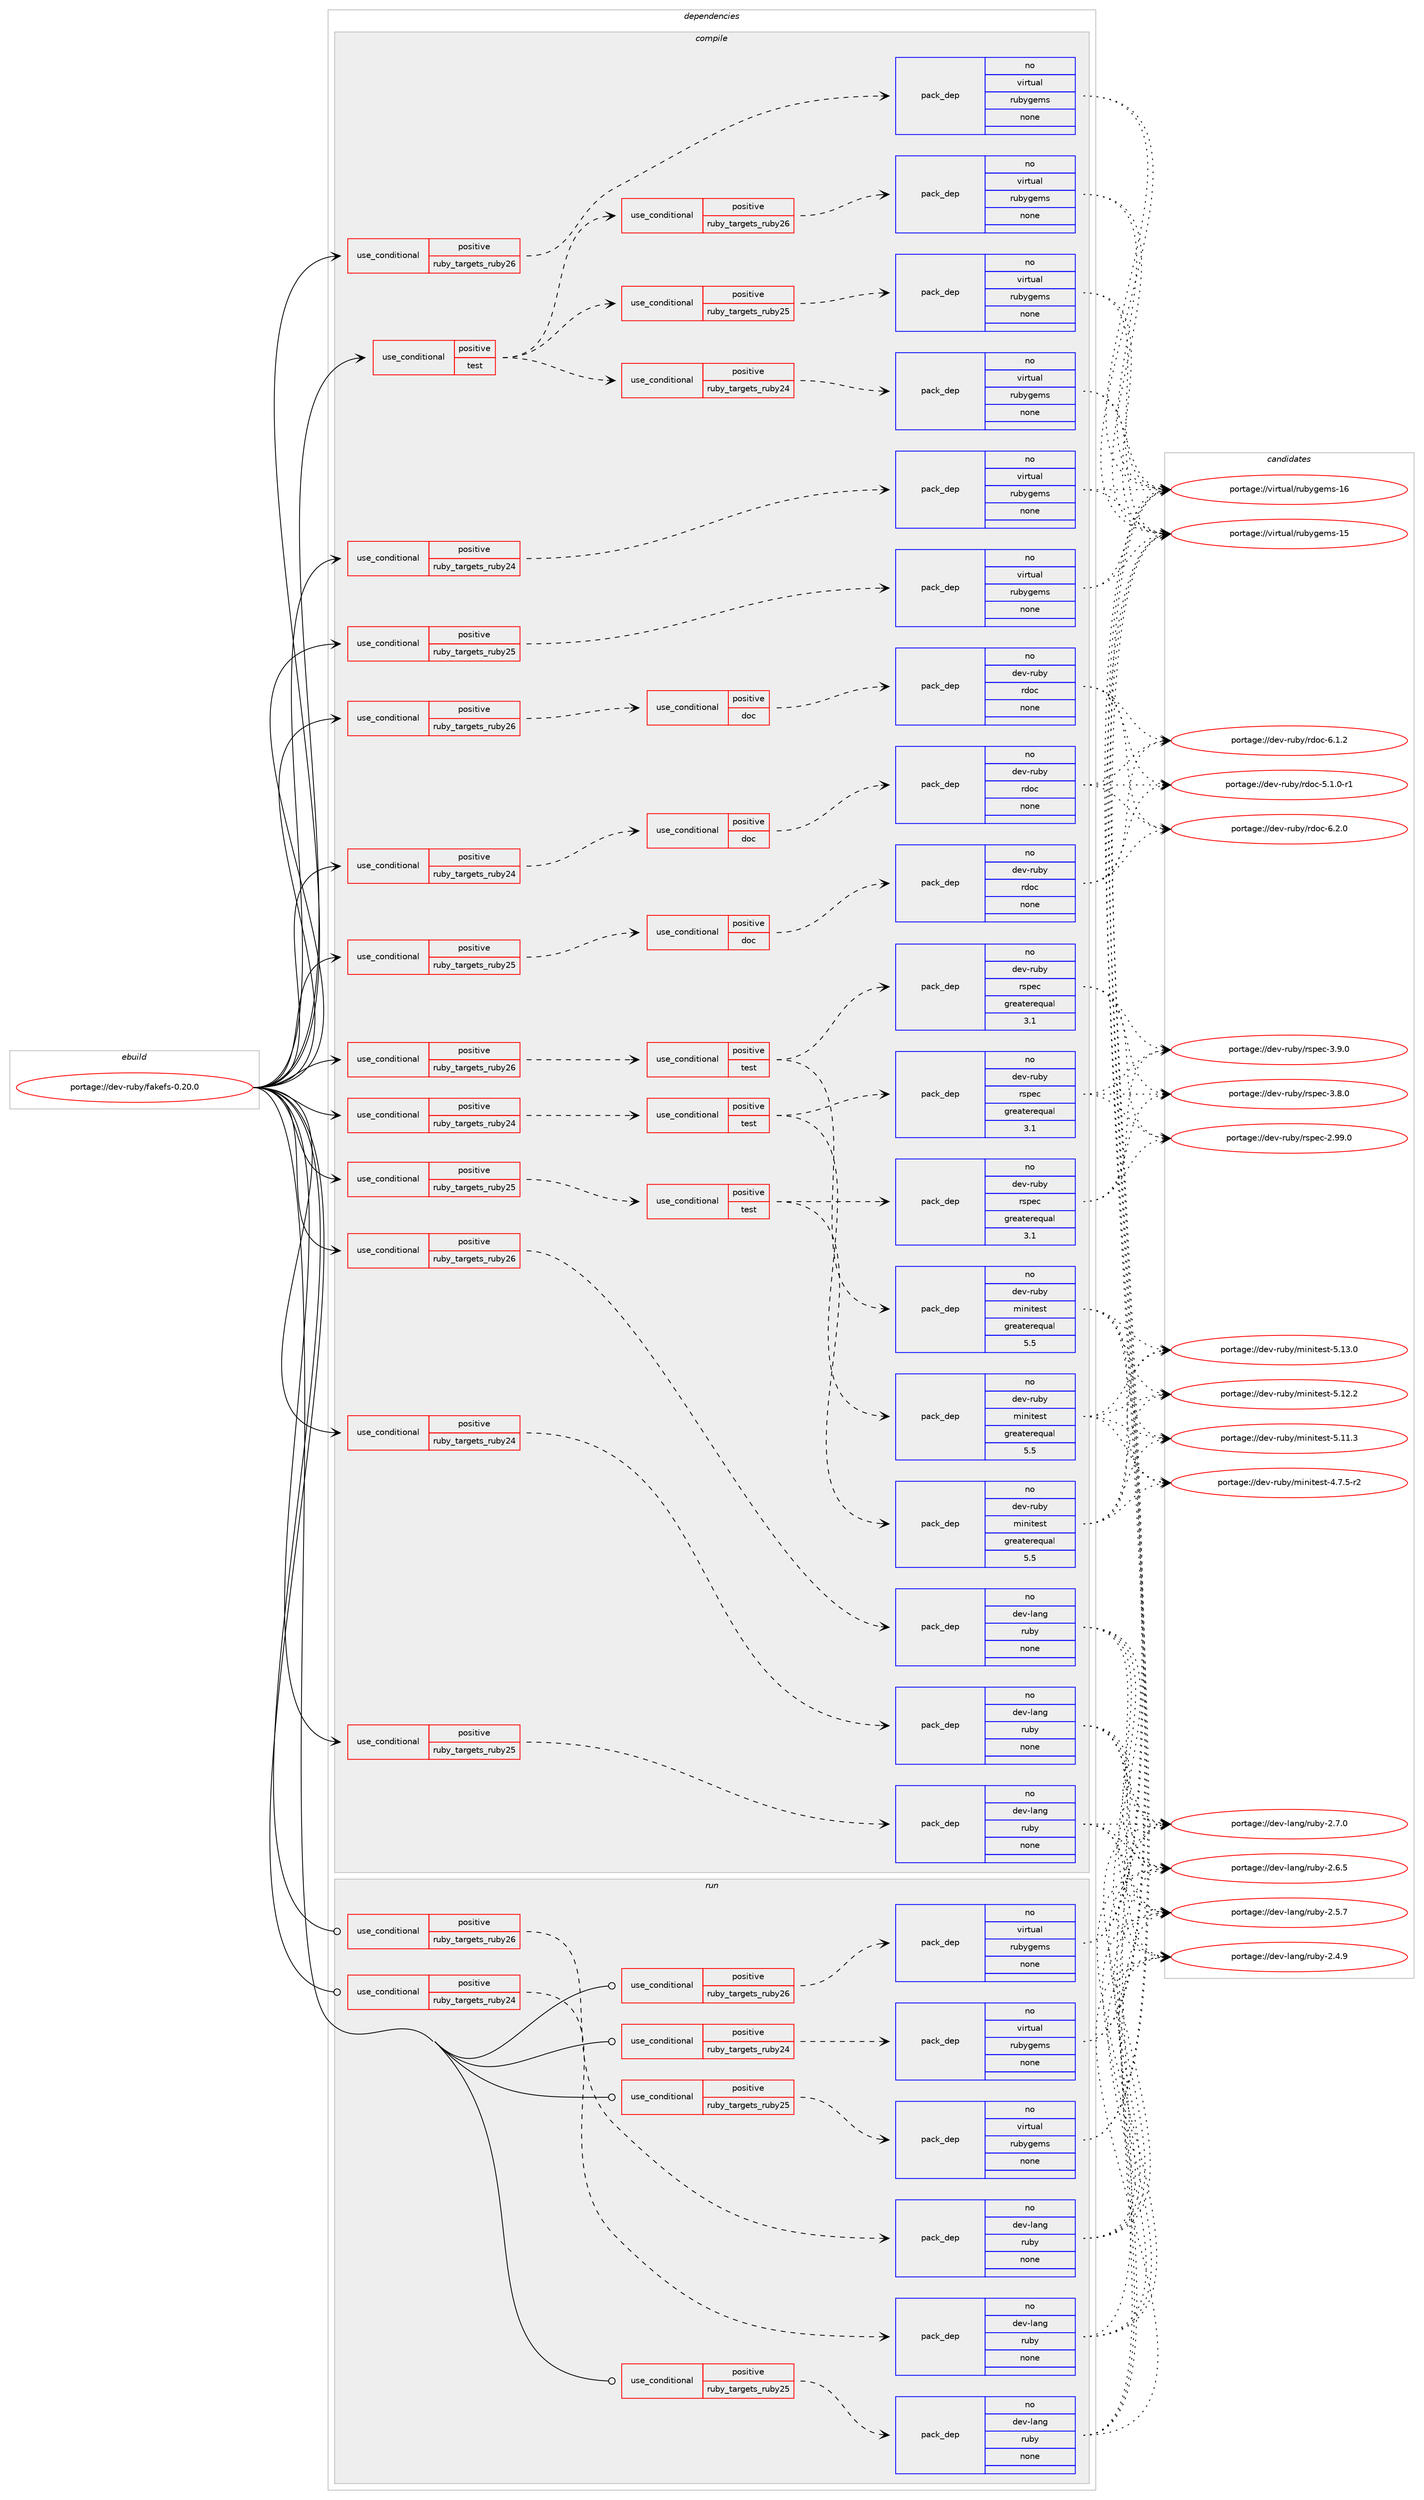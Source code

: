 digraph prolog {

# *************
# Graph options
# *************

newrank=true;
concentrate=true;
compound=true;
graph [rankdir=LR,fontname=Helvetica,fontsize=10,ranksep=1.5];#, ranksep=2.5, nodesep=0.2];
edge  [arrowhead=vee];
node  [fontname=Helvetica,fontsize=10];

# **********
# The ebuild
# **********

subgraph cluster_leftcol {
color=gray;
rank=same;
label=<<i>ebuild</i>>;
id [label="portage://dev-ruby/fakefs-0.20.0", color=red, width=4, href="../dev-ruby/fakefs-0.20.0.svg"];
}

# ****************
# The dependencies
# ****************

subgraph cluster_midcol {
color=gray;
label=<<i>dependencies</i>>;
subgraph cluster_compile {
fillcolor="#eeeeee";
style=filled;
label=<<i>compile</i>>;
subgraph cond87960 {
dependency357380 [label=<<TABLE BORDER="0" CELLBORDER="1" CELLSPACING="0" CELLPADDING="4"><TR><TD ROWSPAN="3" CELLPADDING="10">use_conditional</TD></TR><TR><TD>positive</TD></TR><TR><TD>ruby_targets_ruby24</TD></TR></TABLE>>, shape=none, color=red];
subgraph cond87961 {
dependency357381 [label=<<TABLE BORDER="0" CELLBORDER="1" CELLSPACING="0" CELLPADDING="4"><TR><TD ROWSPAN="3" CELLPADDING="10">use_conditional</TD></TR><TR><TD>positive</TD></TR><TR><TD>doc</TD></TR></TABLE>>, shape=none, color=red];
subgraph pack264607 {
dependency357382 [label=<<TABLE BORDER="0" CELLBORDER="1" CELLSPACING="0" CELLPADDING="4" WIDTH="220"><TR><TD ROWSPAN="6" CELLPADDING="30">pack_dep</TD></TR><TR><TD WIDTH="110">no</TD></TR><TR><TD>dev-ruby</TD></TR><TR><TD>rdoc</TD></TR><TR><TD>none</TD></TR><TR><TD></TD></TR></TABLE>>, shape=none, color=blue];
}
dependency357381:e -> dependency357382:w [weight=20,style="dashed",arrowhead="vee"];
}
dependency357380:e -> dependency357381:w [weight=20,style="dashed",arrowhead="vee"];
}
id:e -> dependency357380:w [weight=20,style="solid",arrowhead="vee"];
subgraph cond87962 {
dependency357383 [label=<<TABLE BORDER="0" CELLBORDER="1" CELLSPACING="0" CELLPADDING="4"><TR><TD ROWSPAN="3" CELLPADDING="10">use_conditional</TD></TR><TR><TD>positive</TD></TR><TR><TD>ruby_targets_ruby24</TD></TR></TABLE>>, shape=none, color=red];
subgraph cond87963 {
dependency357384 [label=<<TABLE BORDER="0" CELLBORDER="1" CELLSPACING="0" CELLPADDING="4"><TR><TD ROWSPAN="3" CELLPADDING="10">use_conditional</TD></TR><TR><TD>positive</TD></TR><TR><TD>test</TD></TR></TABLE>>, shape=none, color=red];
subgraph pack264608 {
dependency357385 [label=<<TABLE BORDER="0" CELLBORDER="1" CELLSPACING="0" CELLPADDING="4" WIDTH="220"><TR><TD ROWSPAN="6" CELLPADDING="30">pack_dep</TD></TR><TR><TD WIDTH="110">no</TD></TR><TR><TD>dev-ruby</TD></TR><TR><TD>rspec</TD></TR><TR><TD>greaterequal</TD></TR><TR><TD>3.1</TD></TR></TABLE>>, shape=none, color=blue];
}
dependency357384:e -> dependency357385:w [weight=20,style="dashed",arrowhead="vee"];
subgraph pack264609 {
dependency357386 [label=<<TABLE BORDER="0" CELLBORDER="1" CELLSPACING="0" CELLPADDING="4" WIDTH="220"><TR><TD ROWSPAN="6" CELLPADDING="30">pack_dep</TD></TR><TR><TD WIDTH="110">no</TD></TR><TR><TD>dev-ruby</TD></TR><TR><TD>minitest</TD></TR><TR><TD>greaterequal</TD></TR><TR><TD>5.5</TD></TR></TABLE>>, shape=none, color=blue];
}
dependency357384:e -> dependency357386:w [weight=20,style="dashed",arrowhead="vee"];
}
dependency357383:e -> dependency357384:w [weight=20,style="dashed",arrowhead="vee"];
}
id:e -> dependency357383:w [weight=20,style="solid",arrowhead="vee"];
subgraph cond87964 {
dependency357387 [label=<<TABLE BORDER="0" CELLBORDER="1" CELLSPACING="0" CELLPADDING="4"><TR><TD ROWSPAN="3" CELLPADDING="10">use_conditional</TD></TR><TR><TD>positive</TD></TR><TR><TD>ruby_targets_ruby24</TD></TR></TABLE>>, shape=none, color=red];
subgraph pack264610 {
dependency357388 [label=<<TABLE BORDER="0" CELLBORDER="1" CELLSPACING="0" CELLPADDING="4" WIDTH="220"><TR><TD ROWSPAN="6" CELLPADDING="30">pack_dep</TD></TR><TR><TD WIDTH="110">no</TD></TR><TR><TD>dev-lang</TD></TR><TR><TD>ruby</TD></TR><TR><TD>none</TD></TR><TR><TD></TD></TR></TABLE>>, shape=none, color=blue];
}
dependency357387:e -> dependency357388:w [weight=20,style="dashed",arrowhead="vee"];
}
id:e -> dependency357387:w [weight=20,style="solid",arrowhead="vee"];
subgraph cond87965 {
dependency357389 [label=<<TABLE BORDER="0" CELLBORDER="1" CELLSPACING="0" CELLPADDING="4"><TR><TD ROWSPAN="3" CELLPADDING="10">use_conditional</TD></TR><TR><TD>positive</TD></TR><TR><TD>ruby_targets_ruby24</TD></TR></TABLE>>, shape=none, color=red];
subgraph pack264611 {
dependency357390 [label=<<TABLE BORDER="0" CELLBORDER="1" CELLSPACING="0" CELLPADDING="4" WIDTH="220"><TR><TD ROWSPAN="6" CELLPADDING="30">pack_dep</TD></TR><TR><TD WIDTH="110">no</TD></TR><TR><TD>virtual</TD></TR><TR><TD>rubygems</TD></TR><TR><TD>none</TD></TR><TR><TD></TD></TR></TABLE>>, shape=none, color=blue];
}
dependency357389:e -> dependency357390:w [weight=20,style="dashed",arrowhead="vee"];
}
id:e -> dependency357389:w [weight=20,style="solid",arrowhead="vee"];
subgraph cond87966 {
dependency357391 [label=<<TABLE BORDER="0" CELLBORDER="1" CELLSPACING="0" CELLPADDING="4"><TR><TD ROWSPAN="3" CELLPADDING="10">use_conditional</TD></TR><TR><TD>positive</TD></TR><TR><TD>ruby_targets_ruby25</TD></TR></TABLE>>, shape=none, color=red];
subgraph cond87967 {
dependency357392 [label=<<TABLE BORDER="0" CELLBORDER="1" CELLSPACING="0" CELLPADDING="4"><TR><TD ROWSPAN="3" CELLPADDING="10">use_conditional</TD></TR><TR><TD>positive</TD></TR><TR><TD>doc</TD></TR></TABLE>>, shape=none, color=red];
subgraph pack264612 {
dependency357393 [label=<<TABLE BORDER="0" CELLBORDER="1" CELLSPACING="0" CELLPADDING="4" WIDTH="220"><TR><TD ROWSPAN="6" CELLPADDING="30">pack_dep</TD></TR><TR><TD WIDTH="110">no</TD></TR><TR><TD>dev-ruby</TD></TR><TR><TD>rdoc</TD></TR><TR><TD>none</TD></TR><TR><TD></TD></TR></TABLE>>, shape=none, color=blue];
}
dependency357392:e -> dependency357393:w [weight=20,style="dashed",arrowhead="vee"];
}
dependency357391:e -> dependency357392:w [weight=20,style="dashed",arrowhead="vee"];
}
id:e -> dependency357391:w [weight=20,style="solid",arrowhead="vee"];
subgraph cond87968 {
dependency357394 [label=<<TABLE BORDER="0" CELLBORDER="1" CELLSPACING="0" CELLPADDING="4"><TR><TD ROWSPAN="3" CELLPADDING="10">use_conditional</TD></TR><TR><TD>positive</TD></TR><TR><TD>ruby_targets_ruby25</TD></TR></TABLE>>, shape=none, color=red];
subgraph cond87969 {
dependency357395 [label=<<TABLE BORDER="0" CELLBORDER="1" CELLSPACING="0" CELLPADDING="4"><TR><TD ROWSPAN="3" CELLPADDING="10">use_conditional</TD></TR><TR><TD>positive</TD></TR><TR><TD>test</TD></TR></TABLE>>, shape=none, color=red];
subgraph pack264613 {
dependency357396 [label=<<TABLE BORDER="0" CELLBORDER="1" CELLSPACING="0" CELLPADDING="4" WIDTH="220"><TR><TD ROWSPAN="6" CELLPADDING="30">pack_dep</TD></TR><TR><TD WIDTH="110">no</TD></TR><TR><TD>dev-ruby</TD></TR><TR><TD>rspec</TD></TR><TR><TD>greaterequal</TD></TR><TR><TD>3.1</TD></TR></TABLE>>, shape=none, color=blue];
}
dependency357395:e -> dependency357396:w [weight=20,style="dashed",arrowhead="vee"];
subgraph pack264614 {
dependency357397 [label=<<TABLE BORDER="0" CELLBORDER="1" CELLSPACING="0" CELLPADDING="4" WIDTH="220"><TR><TD ROWSPAN="6" CELLPADDING="30">pack_dep</TD></TR><TR><TD WIDTH="110">no</TD></TR><TR><TD>dev-ruby</TD></TR><TR><TD>minitest</TD></TR><TR><TD>greaterequal</TD></TR><TR><TD>5.5</TD></TR></TABLE>>, shape=none, color=blue];
}
dependency357395:e -> dependency357397:w [weight=20,style="dashed",arrowhead="vee"];
}
dependency357394:e -> dependency357395:w [weight=20,style="dashed",arrowhead="vee"];
}
id:e -> dependency357394:w [weight=20,style="solid",arrowhead="vee"];
subgraph cond87970 {
dependency357398 [label=<<TABLE BORDER="0" CELLBORDER="1" CELLSPACING="0" CELLPADDING="4"><TR><TD ROWSPAN="3" CELLPADDING="10">use_conditional</TD></TR><TR><TD>positive</TD></TR><TR><TD>ruby_targets_ruby25</TD></TR></TABLE>>, shape=none, color=red];
subgraph pack264615 {
dependency357399 [label=<<TABLE BORDER="0" CELLBORDER="1" CELLSPACING="0" CELLPADDING="4" WIDTH="220"><TR><TD ROWSPAN="6" CELLPADDING="30">pack_dep</TD></TR><TR><TD WIDTH="110">no</TD></TR><TR><TD>dev-lang</TD></TR><TR><TD>ruby</TD></TR><TR><TD>none</TD></TR><TR><TD></TD></TR></TABLE>>, shape=none, color=blue];
}
dependency357398:e -> dependency357399:w [weight=20,style="dashed",arrowhead="vee"];
}
id:e -> dependency357398:w [weight=20,style="solid",arrowhead="vee"];
subgraph cond87971 {
dependency357400 [label=<<TABLE BORDER="0" CELLBORDER="1" CELLSPACING="0" CELLPADDING="4"><TR><TD ROWSPAN="3" CELLPADDING="10">use_conditional</TD></TR><TR><TD>positive</TD></TR><TR><TD>ruby_targets_ruby25</TD></TR></TABLE>>, shape=none, color=red];
subgraph pack264616 {
dependency357401 [label=<<TABLE BORDER="0" CELLBORDER="1" CELLSPACING="0" CELLPADDING="4" WIDTH="220"><TR><TD ROWSPAN="6" CELLPADDING="30">pack_dep</TD></TR><TR><TD WIDTH="110">no</TD></TR><TR><TD>virtual</TD></TR><TR><TD>rubygems</TD></TR><TR><TD>none</TD></TR><TR><TD></TD></TR></TABLE>>, shape=none, color=blue];
}
dependency357400:e -> dependency357401:w [weight=20,style="dashed",arrowhead="vee"];
}
id:e -> dependency357400:w [weight=20,style="solid",arrowhead="vee"];
subgraph cond87972 {
dependency357402 [label=<<TABLE BORDER="0" CELLBORDER="1" CELLSPACING="0" CELLPADDING="4"><TR><TD ROWSPAN="3" CELLPADDING="10">use_conditional</TD></TR><TR><TD>positive</TD></TR><TR><TD>ruby_targets_ruby26</TD></TR></TABLE>>, shape=none, color=red];
subgraph cond87973 {
dependency357403 [label=<<TABLE BORDER="0" CELLBORDER="1" CELLSPACING="0" CELLPADDING="4"><TR><TD ROWSPAN="3" CELLPADDING="10">use_conditional</TD></TR><TR><TD>positive</TD></TR><TR><TD>doc</TD></TR></TABLE>>, shape=none, color=red];
subgraph pack264617 {
dependency357404 [label=<<TABLE BORDER="0" CELLBORDER="1" CELLSPACING="0" CELLPADDING="4" WIDTH="220"><TR><TD ROWSPAN="6" CELLPADDING="30">pack_dep</TD></TR><TR><TD WIDTH="110">no</TD></TR><TR><TD>dev-ruby</TD></TR><TR><TD>rdoc</TD></TR><TR><TD>none</TD></TR><TR><TD></TD></TR></TABLE>>, shape=none, color=blue];
}
dependency357403:e -> dependency357404:w [weight=20,style="dashed",arrowhead="vee"];
}
dependency357402:e -> dependency357403:w [weight=20,style="dashed",arrowhead="vee"];
}
id:e -> dependency357402:w [weight=20,style="solid",arrowhead="vee"];
subgraph cond87974 {
dependency357405 [label=<<TABLE BORDER="0" CELLBORDER="1" CELLSPACING="0" CELLPADDING="4"><TR><TD ROWSPAN="3" CELLPADDING="10">use_conditional</TD></TR><TR><TD>positive</TD></TR><TR><TD>ruby_targets_ruby26</TD></TR></TABLE>>, shape=none, color=red];
subgraph cond87975 {
dependency357406 [label=<<TABLE BORDER="0" CELLBORDER="1" CELLSPACING="0" CELLPADDING="4"><TR><TD ROWSPAN="3" CELLPADDING="10">use_conditional</TD></TR><TR><TD>positive</TD></TR><TR><TD>test</TD></TR></TABLE>>, shape=none, color=red];
subgraph pack264618 {
dependency357407 [label=<<TABLE BORDER="0" CELLBORDER="1" CELLSPACING="0" CELLPADDING="4" WIDTH="220"><TR><TD ROWSPAN="6" CELLPADDING="30">pack_dep</TD></TR><TR><TD WIDTH="110">no</TD></TR><TR><TD>dev-ruby</TD></TR><TR><TD>rspec</TD></TR><TR><TD>greaterequal</TD></TR><TR><TD>3.1</TD></TR></TABLE>>, shape=none, color=blue];
}
dependency357406:e -> dependency357407:w [weight=20,style="dashed",arrowhead="vee"];
subgraph pack264619 {
dependency357408 [label=<<TABLE BORDER="0" CELLBORDER="1" CELLSPACING="0" CELLPADDING="4" WIDTH="220"><TR><TD ROWSPAN="6" CELLPADDING="30">pack_dep</TD></TR><TR><TD WIDTH="110">no</TD></TR><TR><TD>dev-ruby</TD></TR><TR><TD>minitest</TD></TR><TR><TD>greaterequal</TD></TR><TR><TD>5.5</TD></TR></TABLE>>, shape=none, color=blue];
}
dependency357406:e -> dependency357408:w [weight=20,style="dashed",arrowhead="vee"];
}
dependency357405:e -> dependency357406:w [weight=20,style="dashed",arrowhead="vee"];
}
id:e -> dependency357405:w [weight=20,style="solid",arrowhead="vee"];
subgraph cond87976 {
dependency357409 [label=<<TABLE BORDER="0" CELLBORDER="1" CELLSPACING="0" CELLPADDING="4"><TR><TD ROWSPAN="3" CELLPADDING="10">use_conditional</TD></TR><TR><TD>positive</TD></TR><TR><TD>ruby_targets_ruby26</TD></TR></TABLE>>, shape=none, color=red];
subgraph pack264620 {
dependency357410 [label=<<TABLE BORDER="0" CELLBORDER="1" CELLSPACING="0" CELLPADDING="4" WIDTH="220"><TR><TD ROWSPAN="6" CELLPADDING="30">pack_dep</TD></TR><TR><TD WIDTH="110">no</TD></TR><TR><TD>dev-lang</TD></TR><TR><TD>ruby</TD></TR><TR><TD>none</TD></TR><TR><TD></TD></TR></TABLE>>, shape=none, color=blue];
}
dependency357409:e -> dependency357410:w [weight=20,style="dashed",arrowhead="vee"];
}
id:e -> dependency357409:w [weight=20,style="solid",arrowhead="vee"];
subgraph cond87977 {
dependency357411 [label=<<TABLE BORDER="0" CELLBORDER="1" CELLSPACING="0" CELLPADDING="4"><TR><TD ROWSPAN="3" CELLPADDING="10">use_conditional</TD></TR><TR><TD>positive</TD></TR><TR><TD>ruby_targets_ruby26</TD></TR></TABLE>>, shape=none, color=red];
subgraph pack264621 {
dependency357412 [label=<<TABLE BORDER="0" CELLBORDER="1" CELLSPACING="0" CELLPADDING="4" WIDTH="220"><TR><TD ROWSPAN="6" CELLPADDING="30">pack_dep</TD></TR><TR><TD WIDTH="110">no</TD></TR><TR><TD>virtual</TD></TR><TR><TD>rubygems</TD></TR><TR><TD>none</TD></TR><TR><TD></TD></TR></TABLE>>, shape=none, color=blue];
}
dependency357411:e -> dependency357412:w [weight=20,style="dashed",arrowhead="vee"];
}
id:e -> dependency357411:w [weight=20,style="solid",arrowhead="vee"];
subgraph cond87978 {
dependency357413 [label=<<TABLE BORDER="0" CELLBORDER="1" CELLSPACING="0" CELLPADDING="4"><TR><TD ROWSPAN="3" CELLPADDING="10">use_conditional</TD></TR><TR><TD>positive</TD></TR><TR><TD>test</TD></TR></TABLE>>, shape=none, color=red];
subgraph cond87979 {
dependency357414 [label=<<TABLE BORDER="0" CELLBORDER="1" CELLSPACING="0" CELLPADDING="4"><TR><TD ROWSPAN="3" CELLPADDING="10">use_conditional</TD></TR><TR><TD>positive</TD></TR><TR><TD>ruby_targets_ruby24</TD></TR></TABLE>>, shape=none, color=red];
subgraph pack264622 {
dependency357415 [label=<<TABLE BORDER="0" CELLBORDER="1" CELLSPACING="0" CELLPADDING="4" WIDTH="220"><TR><TD ROWSPAN="6" CELLPADDING="30">pack_dep</TD></TR><TR><TD WIDTH="110">no</TD></TR><TR><TD>virtual</TD></TR><TR><TD>rubygems</TD></TR><TR><TD>none</TD></TR><TR><TD></TD></TR></TABLE>>, shape=none, color=blue];
}
dependency357414:e -> dependency357415:w [weight=20,style="dashed",arrowhead="vee"];
}
dependency357413:e -> dependency357414:w [weight=20,style="dashed",arrowhead="vee"];
subgraph cond87980 {
dependency357416 [label=<<TABLE BORDER="0" CELLBORDER="1" CELLSPACING="0" CELLPADDING="4"><TR><TD ROWSPAN="3" CELLPADDING="10">use_conditional</TD></TR><TR><TD>positive</TD></TR><TR><TD>ruby_targets_ruby25</TD></TR></TABLE>>, shape=none, color=red];
subgraph pack264623 {
dependency357417 [label=<<TABLE BORDER="0" CELLBORDER="1" CELLSPACING="0" CELLPADDING="4" WIDTH="220"><TR><TD ROWSPAN="6" CELLPADDING="30">pack_dep</TD></TR><TR><TD WIDTH="110">no</TD></TR><TR><TD>virtual</TD></TR><TR><TD>rubygems</TD></TR><TR><TD>none</TD></TR><TR><TD></TD></TR></TABLE>>, shape=none, color=blue];
}
dependency357416:e -> dependency357417:w [weight=20,style="dashed",arrowhead="vee"];
}
dependency357413:e -> dependency357416:w [weight=20,style="dashed",arrowhead="vee"];
subgraph cond87981 {
dependency357418 [label=<<TABLE BORDER="0" CELLBORDER="1" CELLSPACING="0" CELLPADDING="4"><TR><TD ROWSPAN="3" CELLPADDING="10">use_conditional</TD></TR><TR><TD>positive</TD></TR><TR><TD>ruby_targets_ruby26</TD></TR></TABLE>>, shape=none, color=red];
subgraph pack264624 {
dependency357419 [label=<<TABLE BORDER="0" CELLBORDER="1" CELLSPACING="0" CELLPADDING="4" WIDTH="220"><TR><TD ROWSPAN="6" CELLPADDING="30">pack_dep</TD></TR><TR><TD WIDTH="110">no</TD></TR><TR><TD>virtual</TD></TR><TR><TD>rubygems</TD></TR><TR><TD>none</TD></TR><TR><TD></TD></TR></TABLE>>, shape=none, color=blue];
}
dependency357418:e -> dependency357419:w [weight=20,style="dashed",arrowhead="vee"];
}
dependency357413:e -> dependency357418:w [weight=20,style="dashed",arrowhead="vee"];
}
id:e -> dependency357413:w [weight=20,style="solid",arrowhead="vee"];
}
subgraph cluster_compileandrun {
fillcolor="#eeeeee";
style=filled;
label=<<i>compile and run</i>>;
}
subgraph cluster_run {
fillcolor="#eeeeee";
style=filled;
label=<<i>run</i>>;
subgraph cond87982 {
dependency357420 [label=<<TABLE BORDER="0" CELLBORDER="1" CELLSPACING="0" CELLPADDING="4"><TR><TD ROWSPAN="3" CELLPADDING="10">use_conditional</TD></TR><TR><TD>positive</TD></TR><TR><TD>ruby_targets_ruby24</TD></TR></TABLE>>, shape=none, color=red];
subgraph pack264625 {
dependency357421 [label=<<TABLE BORDER="0" CELLBORDER="1" CELLSPACING="0" CELLPADDING="4" WIDTH="220"><TR><TD ROWSPAN="6" CELLPADDING="30">pack_dep</TD></TR><TR><TD WIDTH="110">no</TD></TR><TR><TD>dev-lang</TD></TR><TR><TD>ruby</TD></TR><TR><TD>none</TD></TR><TR><TD></TD></TR></TABLE>>, shape=none, color=blue];
}
dependency357420:e -> dependency357421:w [weight=20,style="dashed",arrowhead="vee"];
}
id:e -> dependency357420:w [weight=20,style="solid",arrowhead="odot"];
subgraph cond87983 {
dependency357422 [label=<<TABLE BORDER="0" CELLBORDER="1" CELLSPACING="0" CELLPADDING="4"><TR><TD ROWSPAN="3" CELLPADDING="10">use_conditional</TD></TR><TR><TD>positive</TD></TR><TR><TD>ruby_targets_ruby24</TD></TR></TABLE>>, shape=none, color=red];
subgraph pack264626 {
dependency357423 [label=<<TABLE BORDER="0" CELLBORDER="1" CELLSPACING="0" CELLPADDING="4" WIDTH="220"><TR><TD ROWSPAN="6" CELLPADDING="30">pack_dep</TD></TR><TR><TD WIDTH="110">no</TD></TR><TR><TD>virtual</TD></TR><TR><TD>rubygems</TD></TR><TR><TD>none</TD></TR><TR><TD></TD></TR></TABLE>>, shape=none, color=blue];
}
dependency357422:e -> dependency357423:w [weight=20,style="dashed",arrowhead="vee"];
}
id:e -> dependency357422:w [weight=20,style="solid",arrowhead="odot"];
subgraph cond87984 {
dependency357424 [label=<<TABLE BORDER="0" CELLBORDER="1" CELLSPACING="0" CELLPADDING="4"><TR><TD ROWSPAN="3" CELLPADDING="10">use_conditional</TD></TR><TR><TD>positive</TD></TR><TR><TD>ruby_targets_ruby25</TD></TR></TABLE>>, shape=none, color=red];
subgraph pack264627 {
dependency357425 [label=<<TABLE BORDER="0" CELLBORDER="1" CELLSPACING="0" CELLPADDING="4" WIDTH="220"><TR><TD ROWSPAN="6" CELLPADDING="30">pack_dep</TD></TR><TR><TD WIDTH="110">no</TD></TR><TR><TD>dev-lang</TD></TR><TR><TD>ruby</TD></TR><TR><TD>none</TD></TR><TR><TD></TD></TR></TABLE>>, shape=none, color=blue];
}
dependency357424:e -> dependency357425:w [weight=20,style="dashed",arrowhead="vee"];
}
id:e -> dependency357424:w [weight=20,style="solid",arrowhead="odot"];
subgraph cond87985 {
dependency357426 [label=<<TABLE BORDER="0" CELLBORDER="1" CELLSPACING="0" CELLPADDING="4"><TR><TD ROWSPAN="3" CELLPADDING="10">use_conditional</TD></TR><TR><TD>positive</TD></TR><TR><TD>ruby_targets_ruby25</TD></TR></TABLE>>, shape=none, color=red];
subgraph pack264628 {
dependency357427 [label=<<TABLE BORDER="0" CELLBORDER="1" CELLSPACING="0" CELLPADDING="4" WIDTH="220"><TR><TD ROWSPAN="6" CELLPADDING="30">pack_dep</TD></TR><TR><TD WIDTH="110">no</TD></TR><TR><TD>virtual</TD></TR><TR><TD>rubygems</TD></TR><TR><TD>none</TD></TR><TR><TD></TD></TR></TABLE>>, shape=none, color=blue];
}
dependency357426:e -> dependency357427:w [weight=20,style="dashed",arrowhead="vee"];
}
id:e -> dependency357426:w [weight=20,style="solid",arrowhead="odot"];
subgraph cond87986 {
dependency357428 [label=<<TABLE BORDER="0" CELLBORDER="1" CELLSPACING="0" CELLPADDING="4"><TR><TD ROWSPAN="3" CELLPADDING="10">use_conditional</TD></TR><TR><TD>positive</TD></TR><TR><TD>ruby_targets_ruby26</TD></TR></TABLE>>, shape=none, color=red];
subgraph pack264629 {
dependency357429 [label=<<TABLE BORDER="0" CELLBORDER="1" CELLSPACING="0" CELLPADDING="4" WIDTH="220"><TR><TD ROWSPAN="6" CELLPADDING="30">pack_dep</TD></TR><TR><TD WIDTH="110">no</TD></TR><TR><TD>dev-lang</TD></TR><TR><TD>ruby</TD></TR><TR><TD>none</TD></TR><TR><TD></TD></TR></TABLE>>, shape=none, color=blue];
}
dependency357428:e -> dependency357429:w [weight=20,style="dashed",arrowhead="vee"];
}
id:e -> dependency357428:w [weight=20,style="solid",arrowhead="odot"];
subgraph cond87987 {
dependency357430 [label=<<TABLE BORDER="0" CELLBORDER="1" CELLSPACING="0" CELLPADDING="4"><TR><TD ROWSPAN="3" CELLPADDING="10">use_conditional</TD></TR><TR><TD>positive</TD></TR><TR><TD>ruby_targets_ruby26</TD></TR></TABLE>>, shape=none, color=red];
subgraph pack264630 {
dependency357431 [label=<<TABLE BORDER="0" CELLBORDER="1" CELLSPACING="0" CELLPADDING="4" WIDTH="220"><TR><TD ROWSPAN="6" CELLPADDING="30">pack_dep</TD></TR><TR><TD WIDTH="110">no</TD></TR><TR><TD>virtual</TD></TR><TR><TD>rubygems</TD></TR><TR><TD>none</TD></TR><TR><TD></TD></TR></TABLE>>, shape=none, color=blue];
}
dependency357430:e -> dependency357431:w [weight=20,style="dashed",arrowhead="vee"];
}
id:e -> dependency357430:w [weight=20,style="solid",arrowhead="odot"];
}
}

# **************
# The candidates
# **************

subgraph cluster_choices {
rank=same;
color=gray;
label=<<i>candidates</i>>;

subgraph choice264607 {
color=black;
nodesep=1;
choice10010111845114117981214711410011199455446504648 [label="portage://dev-ruby/rdoc-6.2.0", color=red, width=4,href="../dev-ruby/rdoc-6.2.0.svg"];
choice10010111845114117981214711410011199455446494650 [label="portage://dev-ruby/rdoc-6.1.2", color=red, width=4,href="../dev-ruby/rdoc-6.1.2.svg"];
choice100101118451141179812147114100111994553464946484511449 [label="portage://dev-ruby/rdoc-5.1.0-r1", color=red, width=4,href="../dev-ruby/rdoc-5.1.0-r1.svg"];
dependency357382:e -> choice10010111845114117981214711410011199455446504648:w [style=dotted,weight="100"];
dependency357382:e -> choice10010111845114117981214711410011199455446494650:w [style=dotted,weight="100"];
dependency357382:e -> choice100101118451141179812147114100111994553464946484511449:w [style=dotted,weight="100"];
}
subgraph choice264608 {
color=black;
nodesep=1;
choice10010111845114117981214711411511210199455146574648 [label="portage://dev-ruby/rspec-3.9.0", color=red, width=4,href="../dev-ruby/rspec-3.9.0.svg"];
choice10010111845114117981214711411511210199455146564648 [label="portage://dev-ruby/rspec-3.8.0", color=red, width=4,href="../dev-ruby/rspec-3.8.0.svg"];
choice1001011184511411798121471141151121019945504657574648 [label="portage://dev-ruby/rspec-2.99.0", color=red, width=4,href="../dev-ruby/rspec-2.99.0.svg"];
dependency357385:e -> choice10010111845114117981214711411511210199455146574648:w [style=dotted,weight="100"];
dependency357385:e -> choice10010111845114117981214711411511210199455146564648:w [style=dotted,weight="100"];
dependency357385:e -> choice1001011184511411798121471141151121019945504657574648:w [style=dotted,weight="100"];
}
subgraph choice264609 {
color=black;
nodesep=1;
choice10010111845114117981214710910511010511610111511645534649514648 [label="portage://dev-ruby/minitest-5.13.0", color=red, width=4,href="../dev-ruby/minitest-5.13.0.svg"];
choice10010111845114117981214710910511010511610111511645534649504650 [label="portage://dev-ruby/minitest-5.12.2", color=red, width=4,href="../dev-ruby/minitest-5.12.2.svg"];
choice10010111845114117981214710910511010511610111511645534649494651 [label="portage://dev-ruby/minitest-5.11.3", color=red, width=4,href="../dev-ruby/minitest-5.11.3.svg"];
choice1001011184511411798121471091051101051161011151164552465546534511450 [label="portage://dev-ruby/minitest-4.7.5-r2", color=red, width=4,href="../dev-ruby/minitest-4.7.5-r2.svg"];
dependency357386:e -> choice10010111845114117981214710910511010511610111511645534649514648:w [style=dotted,weight="100"];
dependency357386:e -> choice10010111845114117981214710910511010511610111511645534649504650:w [style=dotted,weight="100"];
dependency357386:e -> choice10010111845114117981214710910511010511610111511645534649494651:w [style=dotted,weight="100"];
dependency357386:e -> choice1001011184511411798121471091051101051161011151164552465546534511450:w [style=dotted,weight="100"];
}
subgraph choice264610 {
color=black;
nodesep=1;
choice10010111845108971101034711411798121455046554648 [label="portage://dev-lang/ruby-2.7.0", color=red, width=4,href="../dev-lang/ruby-2.7.0.svg"];
choice10010111845108971101034711411798121455046544653 [label="portage://dev-lang/ruby-2.6.5", color=red, width=4,href="../dev-lang/ruby-2.6.5.svg"];
choice10010111845108971101034711411798121455046534655 [label="portage://dev-lang/ruby-2.5.7", color=red, width=4,href="../dev-lang/ruby-2.5.7.svg"];
choice10010111845108971101034711411798121455046524657 [label="portage://dev-lang/ruby-2.4.9", color=red, width=4,href="../dev-lang/ruby-2.4.9.svg"];
dependency357388:e -> choice10010111845108971101034711411798121455046554648:w [style=dotted,weight="100"];
dependency357388:e -> choice10010111845108971101034711411798121455046544653:w [style=dotted,weight="100"];
dependency357388:e -> choice10010111845108971101034711411798121455046534655:w [style=dotted,weight="100"];
dependency357388:e -> choice10010111845108971101034711411798121455046524657:w [style=dotted,weight="100"];
}
subgraph choice264611 {
color=black;
nodesep=1;
choice118105114116117971084711411798121103101109115454954 [label="portage://virtual/rubygems-16", color=red, width=4,href="../virtual/rubygems-16.svg"];
choice118105114116117971084711411798121103101109115454953 [label="portage://virtual/rubygems-15", color=red, width=4,href="../virtual/rubygems-15.svg"];
dependency357390:e -> choice118105114116117971084711411798121103101109115454954:w [style=dotted,weight="100"];
dependency357390:e -> choice118105114116117971084711411798121103101109115454953:w [style=dotted,weight="100"];
}
subgraph choice264612 {
color=black;
nodesep=1;
choice10010111845114117981214711410011199455446504648 [label="portage://dev-ruby/rdoc-6.2.0", color=red, width=4,href="../dev-ruby/rdoc-6.2.0.svg"];
choice10010111845114117981214711410011199455446494650 [label="portage://dev-ruby/rdoc-6.1.2", color=red, width=4,href="../dev-ruby/rdoc-6.1.2.svg"];
choice100101118451141179812147114100111994553464946484511449 [label="portage://dev-ruby/rdoc-5.1.0-r1", color=red, width=4,href="../dev-ruby/rdoc-5.1.0-r1.svg"];
dependency357393:e -> choice10010111845114117981214711410011199455446504648:w [style=dotted,weight="100"];
dependency357393:e -> choice10010111845114117981214711410011199455446494650:w [style=dotted,weight="100"];
dependency357393:e -> choice100101118451141179812147114100111994553464946484511449:w [style=dotted,weight="100"];
}
subgraph choice264613 {
color=black;
nodesep=1;
choice10010111845114117981214711411511210199455146574648 [label="portage://dev-ruby/rspec-3.9.0", color=red, width=4,href="../dev-ruby/rspec-3.9.0.svg"];
choice10010111845114117981214711411511210199455146564648 [label="portage://dev-ruby/rspec-3.8.0", color=red, width=4,href="../dev-ruby/rspec-3.8.0.svg"];
choice1001011184511411798121471141151121019945504657574648 [label="portage://dev-ruby/rspec-2.99.0", color=red, width=4,href="../dev-ruby/rspec-2.99.0.svg"];
dependency357396:e -> choice10010111845114117981214711411511210199455146574648:w [style=dotted,weight="100"];
dependency357396:e -> choice10010111845114117981214711411511210199455146564648:w [style=dotted,weight="100"];
dependency357396:e -> choice1001011184511411798121471141151121019945504657574648:w [style=dotted,weight="100"];
}
subgraph choice264614 {
color=black;
nodesep=1;
choice10010111845114117981214710910511010511610111511645534649514648 [label="portage://dev-ruby/minitest-5.13.0", color=red, width=4,href="../dev-ruby/minitest-5.13.0.svg"];
choice10010111845114117981214710910511010511610111511645534649504650 [label="portage://dev-ruby/minitest-5.12.2", color=red, width=4,href="../dev-ruby/minitest-5.12.2.svg"];
choice10010111845114117981214710910511010511610111511645534649494651 [label="portage://dev-ruby/minitest-5.11.3", color=red, width=4,href="../dev-ruby/minitest-5.11.3.svg"];
choice1001011184511411798121471091051101051161011151164552465546534511450 [label="portage://dev-ruby/minitest-4.7.5-r2", color=red, width=4,href="../dev-ruby/minitest-4.7.5-r2.svg"];
dependency357397:e -> choice10010111845114117981214710910511010511610111511645534649514648:w [style=dotted,weight="100"];
dependency357397:e -> choice10010111845114117981214710910511010511610111511645534649504650:w [style=dotted,weight="100"];
dependency357397:e -> choice10010111845114117981214710910511010511610111511645534649494651:w [style=dotted,weight="100"];
dependency357397:e -> choice1001011184511411798121471091051101051161011151164552465546534511450:w [style=dotted,weight="100"];
}
subgraph choice264615 {
color=black;
nodesep=1;
choice10010111845108971101034711411798121455046554648 [label="portage://dev-lang/ruby-2.7.0", color=red, width=4,href="../dev-lang/ruby-2.7.0.svg"];
choice10010111845108971101034711411798121455046544653 [label="portage://dev-lang/ruby-2.6.5", color=red, width=4,href="../dev-lang/ruby-2.6.5.svg"];
choice10010111845108971101034711411798121455046534655 [label="portage://dev-lang/ruby-2.5.7", color=red, width=4,href="../dev-lang/ruby-2.5.7.svg"];
choice10010111845108971101034711411798121455046524657 [label="portage://dev-lang/ruby-2.4.9", color=red, width=4,href="../dev-lang/ruby-2.4.9.svg"];
dependency357399:e -> choice10010111845108971101034711411798121455046554648:w [style=dotted,weight="100"];
dependency357399:e -> choice10010111845108971101034711411798121455046544653:w [style=dotted,weight="100"];
dependency357399:e -> choice10010111845108971101034711411798121455046534655:w [style=dotted,weight="100"];
dependency357399:e -> choice10010111845108971101034711411798121455046524657:w [style=dotted,weight="100"];
}
subgraph choice264616 {
color=black;
nodesep=1;
choice118105114116117971084711411798121103101109115454954 [label="portage://virtual/rubygems-16", color=red, width=4,href="../virtual/rubygems-16.svg"];
choice118105114116117971084711411798121103101109115454953 [label="portage://virtual/rubygems-15", color=red, width=4,href="../virtual/rubygems-15.svg"];
dependency357401:e -> choice118105114116117971084711411798121103101109115454954:w [style=dotted,weight="100"];
dependency357401:e -> choice118105114116117971084711411798121103101109115454953:w [style=dotted,weight="100"];
}
subgraph choice264617 {
color=black;
nodesep=1;
choice10010111845114117981214711410011199455446504648 [label="portage://dev-ruby/rdoc-6.2.0", color=red, width=4,href="../dev-ruby/rdoc-6.2.0.svg"];
choice10010111845114117981214711410011199455446494650 [label="portage://dev-ruby/rdoc-6.1.2", color=red, width=4,href="../dev-ruby/rdoc-6.1.2.svg"];
choice100101118451141179812147114100111994553464946484511449 [label="portage://dev-ruby/rdoc-5.1.0-r1", color=red, width=4,href="../dev-ruby/rdoc-5.1.0-r1.svg"];
dependency357404:e -> choice10010111845114117981214711410011199455446504648:w [style=dotted,weight="100"];
dependency357404:e -> choice10010111845114117981214711410011199455446494650:w [style=dotted,weight="100"];
dependency357404:e -> choice100101118451141179812147114100111994553464946484511449:w [style=dotted,weight="100"];
}
subgraph choice264618 {
color=black;
nodesep=1;
choice10010111845114117981214711411511210199455146574648 [label="portage://dev-ruby/rspec-3.9.0", color=red, width=4,href="../dev-ruby/rspec-3.9.0.svg"];
choice10010111845114117981214711411511210199455146564648 [label="portage://dev-ruby/rspec-3.8.0", color=red, width=4,href="../dev-ruby/rspec-3.8.0.svg"];
choice1001011184511411798121471141151121019945504657574648 [label="portage://dev-ruby/rspec-2.99.0", color=red, width=4,href="../dev-ruby/rspec-2.99.0.svg"];
dependency357407:e -> choice10010111845114117981214711411511210199455146574648:w [style=dotted,weight="100"];
dependency357407:e -> choice10010111845114117981214711411511210199455146564648:w [style=dotted,weight="100"];
dependency357407:e -> choice1001011184511411798121471141151121019945504657574648:w [style=dotted,weight="100"];
}
subgraph choice264619 {
color=black;
nodesep=1;
choice10010111845114117981214710910511010511610111511645534649514648 [label="portage://dev-ruby/minitest-5.13.0", color=red, width=4,href="../dev-ruby/minitest-5.13.0.svg"];
choice10010111845114117981214710910511010511610111511645534649504650 [label="portage://dev-ruby/minitest-5.12.2", color=red, width=4,href="../dev-ruby/minitest-5.12.2.svg"];
choice10010111845114117981214710910511010511610111511645534649494651 [label="portage://dev-ruby/minitest-5.11.3", color=red, width=4,href="../dev-ruby/minitest-5.11.3.svg"];
choice1001011184511411798121471091051101051161011151164552465546534511450 [label="portage://dev-ruby/minitest-4.7.5-r2", color=red, width=4,href="../dev-ruby/minitest-4.7.5-r2.svg"];
dependency357408:e -> choice10010111845114117981214710910511010511610111511645534649514648:w [style=dotted,weight="100"];
dependency357408:e -> choice10010111845114117981214710910511010511610111511645534649504650:w [style=dotted,weight="100"];
dependency357408:e -> choice10010111845114117981214710910511010511610111511645534649494651:w [style=dotted,weight="100"];
dependency357408:e -> choice1001011184511411798121471091051101051161011151164552465546534511450:w [style=dotted,weight="100"];
}
subgraph choice264620 {
color=black;
nodesep=1;
choice10010111845108971101034711411798121455046554648 [label="portage://dev-lang/ruby-2.7.0", color=red, width=4,href="../dev-lang/ruby-2.7.0.svg"];
choice10010111845108971101034711411798121455046544653 [label="portage://dev-lang/ruby-2.6.5", color=red, width=4,href="../dev-lang/ruby-2.6.5.svg"];
choice10010111845108971101034711411798121455046534655 [label="portage://dev-lang/ruby-2.5.7", color=red, width=4,href="../dev-lang/ruby-2.5.7.svg"];
choice10010111845108971101034711411798121455046524657 [label="portage://dev-lang/ruby-2.4.9", color=red, width=4,href="../dev-lang/ruby-2.4.9.svg"];
dependency357410:e -> choice10010111845108971101034711411798121455046554648:w [style=dotted,weight="100"];
dependency357410:e -> choice10010111845108971101034711411798121455046544653:w [style=dotted,weight="100"];
dependency357410:e -> choice10010111845108971101034711411798121455046534655:w [style=dotted,weight="100"];
dependency357410:e -> choice10010111845108971101034711411798121455046524657:w [style=dotted,weight="100"];
}
subgraph choice264621 {
color=black;
nodesep=1;
choice118105114116117971084711411798121103101109115454954 [label="portage://virtual/rubygems-16", color=red, width=4,href="../virtual/rubygems-16.svg"];
choice118105114116117971084711411798121103101109115454953 [label="portage://virtual/rubygems-15", color=red, width=4,href="../virtual/rubygems-15.svg"];
dependency357412:e -> choice118105114116117971084711411798121103101109115454954:w [style=dotted,weight="100"];
dependency357412:e -> choice118105114116117971084711411798121103101109115454953:w [style=dotted,weight="100"];
}
subgraph choice264622 {
color=black;
nodesep=1;
choice118105114116117971084711411798121103101109115454954 [label="portage://virtual/rubygems-16", color=red, width=4,href="../virtual/rubygems-16.svg"];
choice118105114116117971084711411798121103101109115454953 [label="portage://virtual/rubygems-15", color=red, width=4,href="../virtual/rubygems-15.svg"];
dependency357415:e -> choice118105114116117971084711411798121103101109115454954:w [style=dotted,weight="100"];
dependency357415:e -> choice118105114116117971084711411798121103101109115454953:w [style=dotted,weight="100"];
}
subgraph choice264623 {
color=black;
nodesep=1;
choice118105114116117971084711411798121103101109115454954 [label="portage://virtual/rubygems-16", color=red, width=4,href="../virtual/rubygems-16.svg"];
choice118105114116117971084711411798121103101109115454953 [label="portage://virtual/rubygems-15", color=red, width=4,href="../virtual/rubygems-15.svg"];
dependency357417:e -> choice118105114116117971084711411798121103101109115454954:w [style=dotted,weight="100"];
dependency357417:e -> choice118105114116117971084711411798121103101109115454953:w [style=dotted,weight="100"];
}
subgraph choice264624 {
color=black;
nodesep=1;
choice118105114116117971084711411798121103101109115454954 [label="portage://virtual/rubygems-16", color=red, width=4,href="../virtual/rubygems-16.svg"];
choice118105114116117971084711411798121103101109115454953 [label="portage://virtual/rubygems-15", color=red, width=4,href="../virtual/rubygems-15.svg"];
dependency357419:e -> choice118105114116117971084711411798121103101109115454954:w [style=dotted,weight="100"];
dependency357419:e -> choice118105114116117971084711411798121103101109115454953:w [style=dotted,weight="100"];
}
subgraph choice264625 {
color=black;
nodesep=1;
choice10010111845108971101034711411798121455046554648 [label="portage://dev-lang/ruby-2.7.0", color=red, width=4,href="../dev-lang/ruby-2.7.0.svg"];
choice10010111845108971101034711411798121455046544653 [label="portage://dev-lang/ruby-2.6.5", color=red, width=4,href="../dev-lang/ruby-2.6.5.svg"];
choice10010111845108971101034711411798121455046534655 [label="portage://dev-lang/ruby-2.5.7", color=red, width=4,href="../dev-lang/ruby-2.5.7.svg"];
choice10010111845108971101034711411798121455046524657 [label="portage://dev-lang/ruby-2.4.9", color=red, width=4,href="../dev-lang/ruby-2.4.9.svg"];
dependency357421:e -> choice10010111845108971101034711411798121455046554648:w [style=dotted,weight="100"];
dependency357421:e -> choice10010111845108971101034711411798121455046544653:w [style=dotted,weight="100"];
dependency357421:e -> choice10010111845108971101034711411798121455046534655:w [style=dotted,weight="100"];
dependency357421:e -> choice10010111845108971101034711411798121455046524657:w [style=dotted,weight="100"];
}
subgraph choice264626 {
color=black;
nodesep=1;
choice118105114116117971084711411798121103101109115454954 [label="portage://virtual/rubygems-16", color=red, width=4,href="../virtual/rubygems-16.svg"];
choice118105114116117971084711411798121103101109115454953 [label="portage://virtual/rubygems-15", color=red, width=4,href="../virtual/rubygems-15.svg"];
dependency357423:e -> choice118105114116117971084711411798121103101109115454954:w [style=dotted,weight="100"];
dependency357423:e -> choice118105114116117971084711411798121103101109115454953:w [style=dotted,weight="100"];
}
subgraph choice264627 {
color=black;
nodesep=1;
choice10010111845108971101034711411798121455046554648 [label="portage://dev-lang/ruby-2.7.0", color=red, width=4,href="../dev-lang/ruby-2.7.0.svg"];
choice10010111845108971101034711411798121455046544653 [label="portage://dev-lang/ruby-2.6.5", color=red, width=4,href="../dev-lang/ruby-2.6.5.svg"];
choice10010111845108971101034711411798121455046534655 [label="portage://dev-lang/ruby-2.5.7", color=red, width=4,href="../dev-lang/ruby-2.5.7.svg"];
choice10010111845108971101034711411798121455046524657 [label="portage://dev-lang/ruby-2.4.9", color=red, width=4,href="../dev-lang/ruby-2.4.9.svg"];
dependency357425:e -> choice10010111845108971101034711411798121455046554648:w [style=dotted,weight="100"];
dependency357425:e -> choice10010111845108971101034711411798121455046544653:w [style=dotted,weight="100"];
dependency357425:e -> choice10010111845108971101034711411798121455046534655:w [style=dotted,weight="100"];
dependency357425:e -> choice10010111845108971101034711411798121455046524657:w [style=dotted,weight="100"];
}
subgraph choice264628 {
color=black;
nodesep=1;
choice118105114116117971084711411798121103101109115454954 [label="portage://virtual/rubygems-16", color=red, width=4,href="../virtual/rubygems-16.svg"];
choice118105114116117971084711411798121103101109115454953 [label="portage://virtual/rubygems-15", color=red, width=4,href="../virtual/rubygems-15.svg"];
dependency357427:e -> choice118105114116117971084711411798121103101109115454954:w [style=dotted,weight="100"];
dependency357427:e -> choice118105114116117971084711411798121103101109115454953:w [style=dotted,weight="100"];
}
subgraph choice264629 {
color=black;
nodesep=1;
choice10010111845108971101034711411798121455046554648 [label="portage://dev-lang/ruby-2.7.0", color=red, width=4,href="../dev-lang/ruby-2.7.0.svg"];
choice10010111845108971101034711411798121455046544653 [label="portage://dev-lang/ruby-2.6.5", color=red, width=4,href="../dev-lang/ruby-2.6.5.svg"];
choice10010111845108971101034711411798121455046534655 [label="portage://dev-lang/ruby-2.5.7", color=red, width=4,href="../dev-lang/ruby-2.5.7.svg"];
choice10010111845108971101034711411798121455046524657 [label="portage://dev-lang/ruby-2.4.9", color=red, width=4,href="../dev-lang/ruby-2.4.9.svg"];
dependency357429:e -> choice10010111845108971101034711411798121455046554648:w [style=dotted,weight="100"];
dependency357429:e -> choice10010111845108971101034711411798121455046544653:w [style=dotted,weight="100"];
dependency357429:e -> choice10010111845108971101034711411798121455046534655:w [style=dotted,weight="100"];
dependency357429:e -> choice10010111845108971101034711411798121455046524657:w [style=dotted,weight="100"];
}
subgraph choice264630 {
color=black;
nodesep=1;
choice118105114116117971084711411798121103101109115454954 [label="portage://virtual/rubygems-16", color=red, width=4,href="../virtual/rubygems-16.svg"];
choice118105114116117971084711411798121103101109115454953 [label="portage://virtual/rubygems-15", color=red, width=4,href="../virtual/rubygems-15.svg"];
dependency357431:e -> choice118105114116117971084711411798121103101109115454954:w [style=dotted,weight="100"];
dependency357431:e -> choice118105114116117971084711411798121103101109115454953:w [style=dotted,weight="100"];
}
}

}
